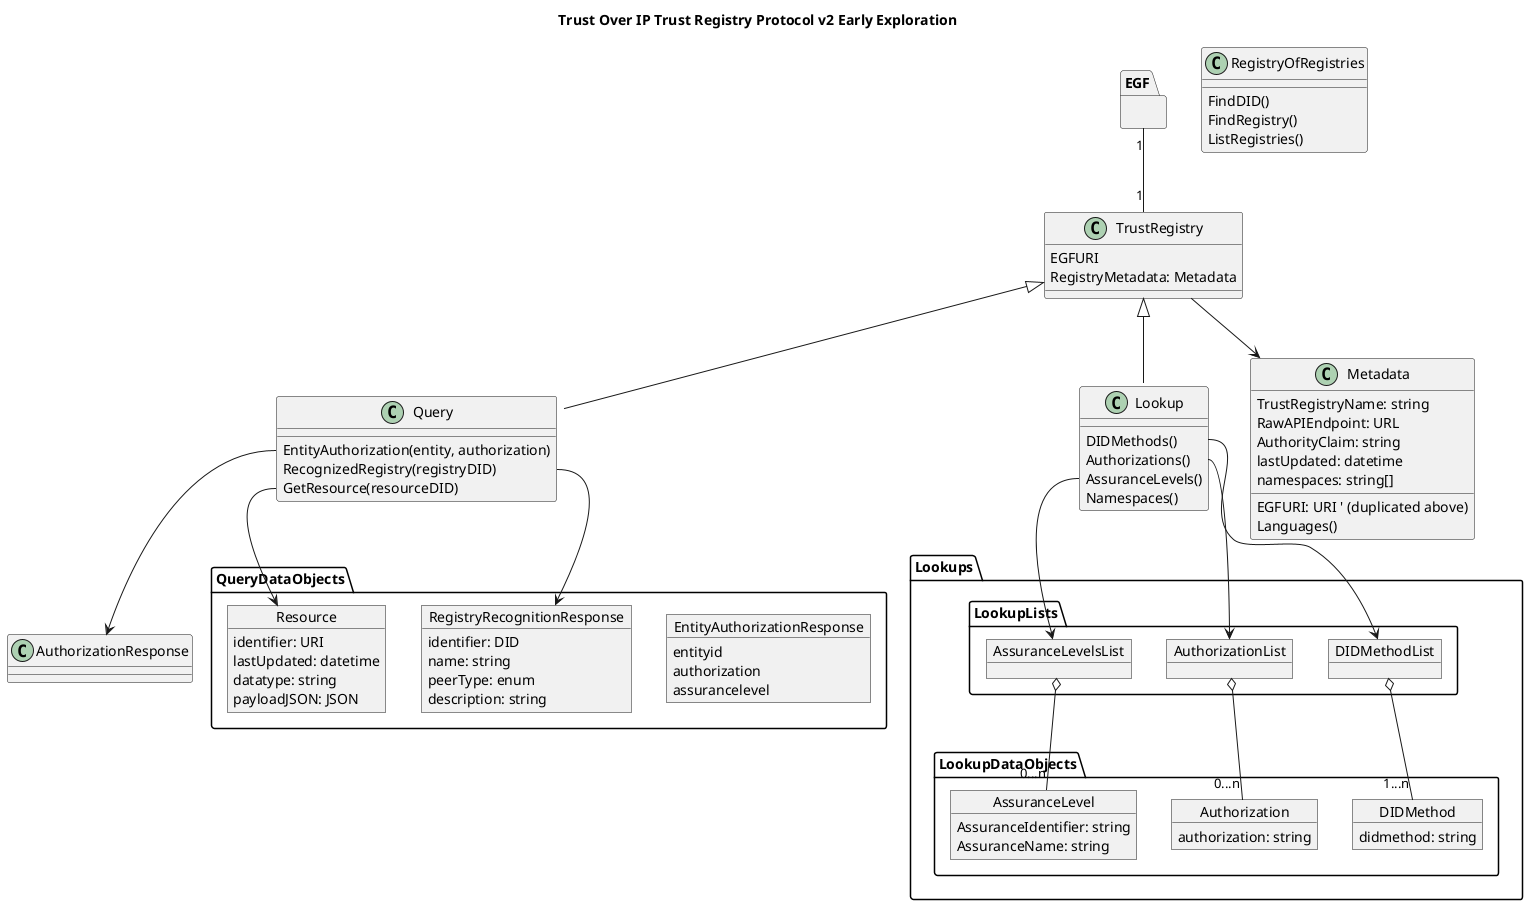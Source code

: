 @startuml



title Trust Over IP Trust Registry Protocol v2 Early Exploration

package EGF {

}

' object Error 
class TrustRegistry {
    EGFURI
    RegistryMetadata: Metadata
}

class RegistryOfRegistries {
    FindDID()
    FindRegistry()
    ListRegistries()


}

class Query {
    EntityAuthorization(entity, authorization)
    RecognizedRegistry(registryDID)
    GetResource(resourceDID)  
}

class Lookup {
    DIDMethods() 
    Authorizations()
    ' ResourceTypes()
    ' CredentialTypes()
    ' CredentialSchemas()
    ' PresentationRequests()
    ' Overlays()
    AssuranceLevels()
    Namespaces() 
}

class Metadata {
    EGFURI: URI ' (duplicated above)
    TrustRegistryName: string
    RawAPIEndpoint: URL 
    AuthorityClaim: string 
    lastUpdated: datetime 
    namespaces: string[]
    

    Languages() 
}

' inheritance
EGF "1" -- "1" TrustRegistry

TrustRegistry <|-- Query
TrustRegistry <|-- Lookup 

package QueryDataObjects {
    object EntityAuthorizationResponse {
        entityid 
        authorization
        assurancelevel
    } 
    object RegistryRecognitionResponse {
        identifier: DID
        name: string
        peerType: enum
        description: string
    }
    object Resource {
        identifier: URI
        lastUpdated: datetime
        datatype: string
        payloadJSON: JSON
    }
}

package Lookups {
    package LookupLists {
        object DIDMethodList
        object AuthorizationList
        ' object ResourceTypeList
        
        object AssuranceLevelsList
        ' object CredentialTypeList 
        ' object CredentialSchemaList
        ' object PresentationRequestList
        ' object OverlayList 
        
    }

    package LookupDataObjects {
    
        
        object DIDMethod {
            didmethod: string 
        }
        object Authorization {
            authorization: string 
        }

        ' object ResourceType {
        '     resourceTypeIdentifier: DID
        '     resourceTypeString: string
        '     description: string 
        ' }
        object AssuranceLevel {
            AssuranceIdentifier: string
            AssuranceName: string
            'TODO multilingual
        }

    }
}





Query::EntityAuthorization --> AuthorizationResponse
Query::GetResource --> Resource
Query::RecognizedRegistry --> RegistryRecognitionResponse


Lookup::DIDMethods --> DIDMethodList
Lookup::Authorizations --> AuthorizationList

' Lookup::ResourceTypes --> ResourceTypeList  
Lookup::AssuranceLevels --> AssuranceLevelsList

' METADATA related objects
TrustRegistry --> Metadata 



DIDMethodList o-- "1...n" DIDMethod 
AuthorizationList o-- "0...n" Authorization
' ResourceTypeList o-- "0...n" ResourceType


'' High-Level lots of specific classes
' Lookup::CredentialTypes --> CredentialTypeList
' Lookup::CredentialSchemas --> CredentialSchemaList
' Lookup::PresentationRequests --> PresentationRequestList
' Lookup::Overlays --> OverlayList
' Lookup::CredentialTypes --> CredentialTypeList
' Lookup::CredentialSchemas --> CredentialSchemaList
' Lookup::PresentationRequests --> PresentationRequestList
' Lookup::Overlays --> OverlayList
' CredentialTypeList o-- "0..n" CredentialType
' CredentialSchemaList o-- "0..n" CredentialSchema
' CredentialType o-- CredentialSchema
' PresentationRequestList o-- "0..n" PresentationRequest
' OverlayList o-- "0...n" Overlay

AssuranceLevelsList o-- "0...n" AssuranceLevel

'' Use Resources for assets
' Resource <|-- Overlay
' Resource <|-- CredentialSchema
' Resource <|-- PresentationRequest
' Resource <|-- CredentialType


@enduml